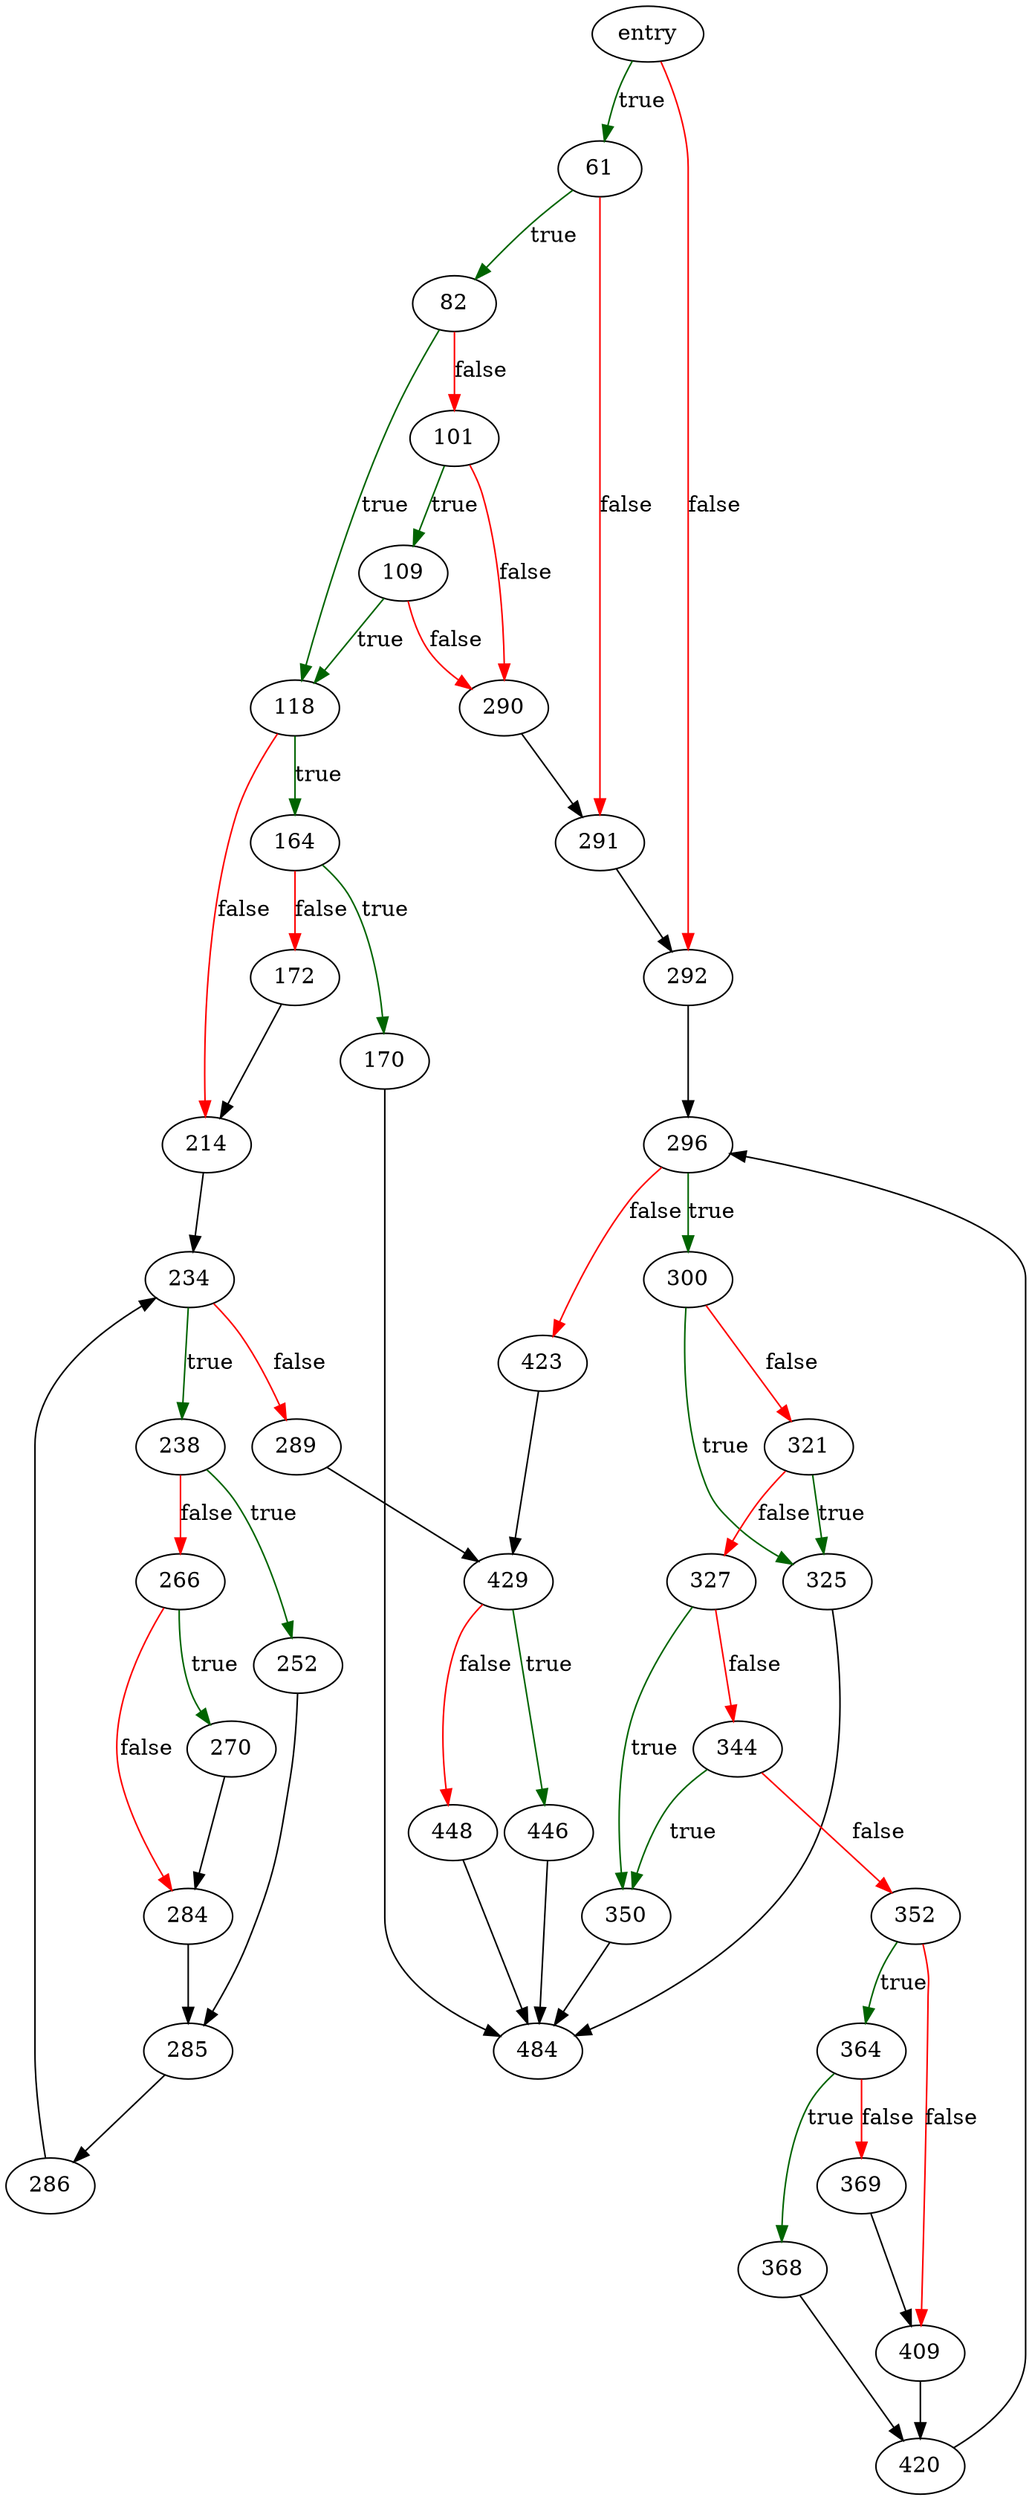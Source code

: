 digraph "defragmentPage" {
	// Node definitions.
	2 [label=entry];
	61;
	82;
	101;
	109;
	118;
	164;
	170;
	172;
	214;
	234;
	238;
	252;
	266;
	270;
	284;
	285;
	286;
	289;
	290;
	291;
	292;
	296;
	300;
	321;
	325;
	327;
	344;
	350;
	352;
	364;
	368;
	369;
	409;
	420;
	423;
	429;
	446;
	448;
	484;

	// Edge definitions.
	2 -> 61 [
		color=darkgreen
		label=true
	];
	2 -> 292 [
		color=red
		label=false
	];
	61 -> 82 [
		color=darkgreen
		label=true
	];
	61 -> 291 [
		color=red
		label=false
	];
	82 -> 101 [
		color=red
		label=false
	];
	82 -> 118 [
		color=darkgreen
		label=true
	];
	101 -> 109 [
		color=darkgreen
		label=true
	];
	101 -> 290 [
		color=red
		label=false
	];
	109 -> 118 [
		color=darkgreen
		label=true
	];
	109 -> 290 [
		color=red
		label=false
	];
	118 -> 164 [
		color=darkgreen
		label=true
	];
	118 -> 214 [
		color=red
		label=false
	];
	164 -> 170 [
		color=darkgreen
		label=true
	];
	164 -> 172 [
		color=red
		label=false
	];
	170 -> 484;
	172 -> 214;
	214 -> 234;
	234 -> 238 [
		color=darkgreen
		label=true
	];
	234 -> 289 [
		color=red
		label=false
	];
	238 -> 252 [
		color=darkgreen
		label=true
	];
	238 -> 266 [
		color=red
		label=false
	];
	252 -> 285;
	266 -> 270 [
		color=darkgreen
		label=true
	];
	266 -> 284 [
		color=red
		label=false
	];
	270 -> 284;
	284 -> 285;
	285 -> 286;
	286 -> 234;
	289 -> 429;
	290 -> 291;
	291 -> 292;
	292 -> 296;
	296 -> 300 [
		color=darkgreen
		label=true
	];
	296 -> 423 [
		color=red
		label=false
	];
	300 -> 321 [
		color=red
		label=false
	];
	300 -> 325 [
		color=darkgreen
		label=true
	];
	321 -> 325 [
		color=darkgreen
		label=true
	];
	321 -> 327 [
		color=red
		label=false
	];
	325 -> 484;
	327 -> 344 [
		color=red
		label=false
	];
	327 -> 350 [
		color=darkgreen
		label=true
	];
	344 -> 350 [
		color=darkgreen
		label=true
	];
	344 -> 352 [
		color=red
		label=false
	];
	350 -> 484;
	352 -> 364 [
		color=darkgreen
		label=true
	];
	352 -> 409 [
		color=red
		label=false
	];
	364 -> 368 [
		color=darkgreen
		label=true
	];
	364 -> 369 [
		color=red
		label=false
	];
	368 -> 420;
	369 -> 409;
	409 -> 420;
	420 -> 296;
	423 -> 429;
	429 -> 446 [
		color=darkgreen
		label=true
	];
	429 -> 448 [
		color=red
		label=false
	];
	446 -> 484;
	448 -> 484;
}